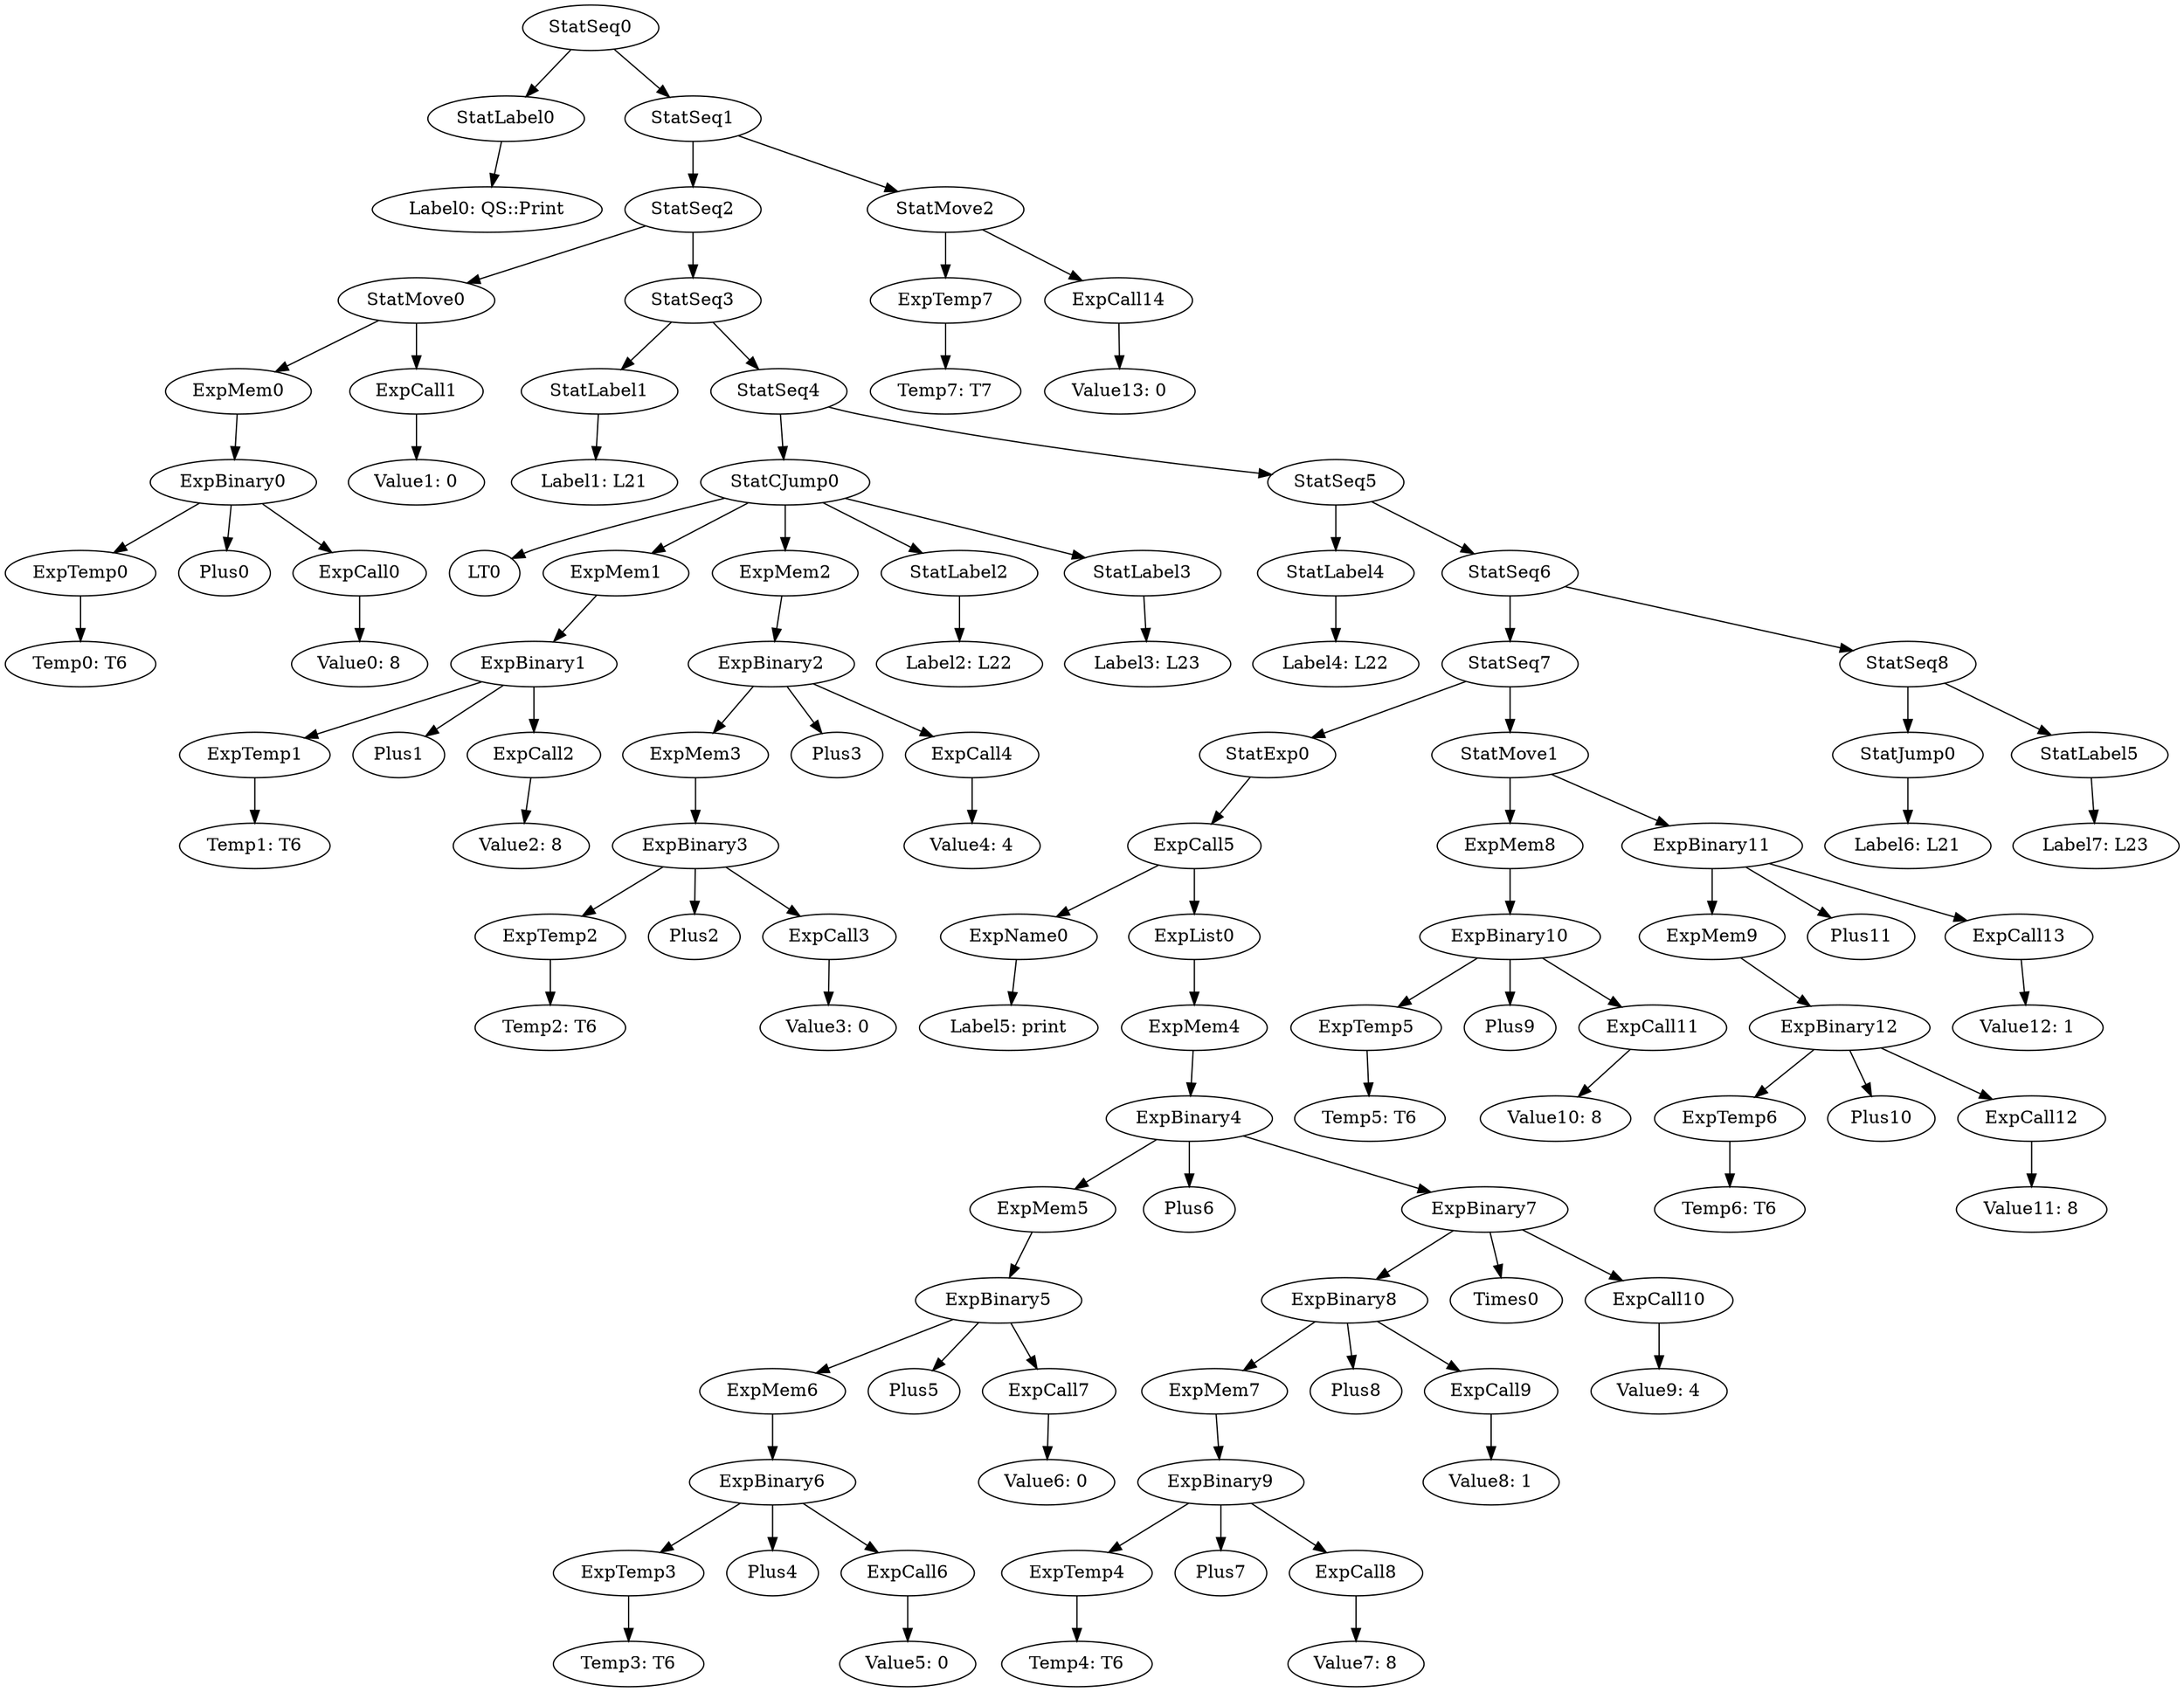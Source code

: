 digraph {
	ordering = out;
	ExpCall14 -> "Value13: 0";
	StatMove2 -> ExpTemp7;
	StatMove2 -> ExpCall14;
	StatSeq6 -> StatSeq7;
	StatSeq6 -> StatSeq8;
	ExpCall12 -> "Value11: 8";
	ExpTemp6 -> "Temp6: T6";
	StatMove1 -> ExpMem8;
	StatMove1 -> ExpBinary11;
	StatSeq1 -> StatSeq2;
	StatSeq1 -> StatMove2;
	ExpMem8 -> ExpBinary10;
	ExpCall11 -> "Value10: 8";
	ExpBinary10 -> ExpTemp5;
	ExpBinary10 -> Plus9;
	ExpBinary10 -> ExpCall11;
	StatLabel5 -> "Label7: L23";
	ExpTemp5 -> "Temp5: T6";
	ExpBinary12 -> ExpTemp6;
	ExpBinary12 -> Plus10;
	ExpBinary12 -> ExpCall12;
	StatSeq7 -> StatExp0;
	StatSeq7 -> StatMove1;
	ExpMem4 -> ExpBinary4;
	ExpCall5 -> ExpName0;
	ExpCall5 -> ExpList0;
	ExpTemp2 -> "Temp2: T6";
	ExpMem9 -> ExpBinary12;
	ExpMem1 -> ExpBinary1;
	ExpTemp1 -> "Temp1: T6";
	StatExp0 -> ExpCall5;
	StatSeq0 -> StatLabel0;
	StatSeq0 -> StatSeq1;
	ExpCall13 -> "Value12: 1";
	ExpBinary7 -> ExpBinary8;
	ExpBinary7 -> Times0;
	ExpBinary7 -> ExpCall10;
	ExpList0 -> ExpMem4;
	StatCJump0 -> LT0;
	StatCJump0 -> ExpMem1;
	StatCJump0 -> ExpMem2;
	StatCJump0 -> StatLabel2;
	StatCJump0 -> StatLabel3;
	ExpBinary0 -> ExpTemp0;
	ExpBinary0 -> Plus0;
	ExpBinary0 -> ExpCall0;
	ExpCall2 -> "Value2: 8";
	ExpCall7 -> "Value6: 0";
	StatMove0 -> ExpMem0;
	StatMove0 -> ExpCall1;
	StatJump0 -> "Label6: L21";
	ExpCall1 -> "Value1: 0";
	ExpBinary3 -> ExpTemp2;
	ExpBinary3 -> Plus2;
	ExpBinary3 -> ExpCall3;
	ExpTemp7 -> "Temp7: T7";
	ExpTemp0 -> "Temp0: T6";
	StatSeq5 -> StatLabel4;
	StatSeq5 -> StatSeq6;
	StatLabel4 -> "Label4: L22";
	StatSeq3 -> StatLabel1;
	StatSeq3 -> StatSeq4;
	ExpMem7 -> ExpBinary9;
	ExpMem5 -> ExpBinary5;
	StatLabel0 -> "Label0: QS::Print";
	ExpBinary2 -> ExpMem3;
	ExpBinary2 -> Plus3;
	ExpBinary2 -> ExpCall4;
	ExpCall0 -> "Value0: 8";
	StatLabel1 -> "Label1: L21";
	ExpMem2 -> ExpBinary2;
	StatSeq4 -> StatCJump0;
	StatSeq4 -> StatSeq5;
	ExpMem3 -> ExpBinary3;
	ExpCall9 -> "Value8: 1";
	ExpCall3 -> "Value3: 0";
	ExpBinary1 -> ExpTemp1;
	ExpBinary1 -> Plus1;
	ExpBinary1 -> ExpCall2;
	ExpCall8 -> "Value7: 8";
	ExpMem0 -> ExpBinary0;
	ExpBinary6 -> ExpTemp3;
	ExpBinary6 -> Plus4;
	ExpBinary6 -> ExpCall6;
	StatSeq2 -> StatMove0;
	StatSeq2 -> StatSeq3;
	ExpCall4 -> "Value4: 4";
	StatLabel2 -> "Label2: L22";
	StatLabel3 -> "Label3: L23";
	ExpBinary8 -> ExpMem7;
	ExpBinary8 -> Plus8;
	ExpBinary8 -> ExpCall9;
	ExpName0 -> "Label5: print";
	StatSeq8 -> StatJump0;
	StatSeq8 -> StatLabel5;
	ExpTemp3 -> "Temp3: T6";
	ExpCall10 -> "Value9: 4";
	ExpCall6 -> "Value5: 0";
	ExpBinary4 -> ExpMem5;
	ExpBinary4 -> Plus6;
	ExpBinary4 -> ExpBinary7;
	ExpMem6 -> ExpBinary6;
	ExpBinary11 -> ExpMem9;
	ExpBinary11 -> Plus11;
	ExpBinary11 -> ExpCall13;
	ExpBinary5 -> ExpMem6;
	ExpBinary5 -> Plus5;
	ExpBinary5 -> ExpCall7;
	ExpTemp4 -> "Temp4: T6";
	ExpBinary9 -> ExpTemp4;
	ExpBinary9 -> Plus7;
	ExpBinary9 -> ExpCall8;
}

